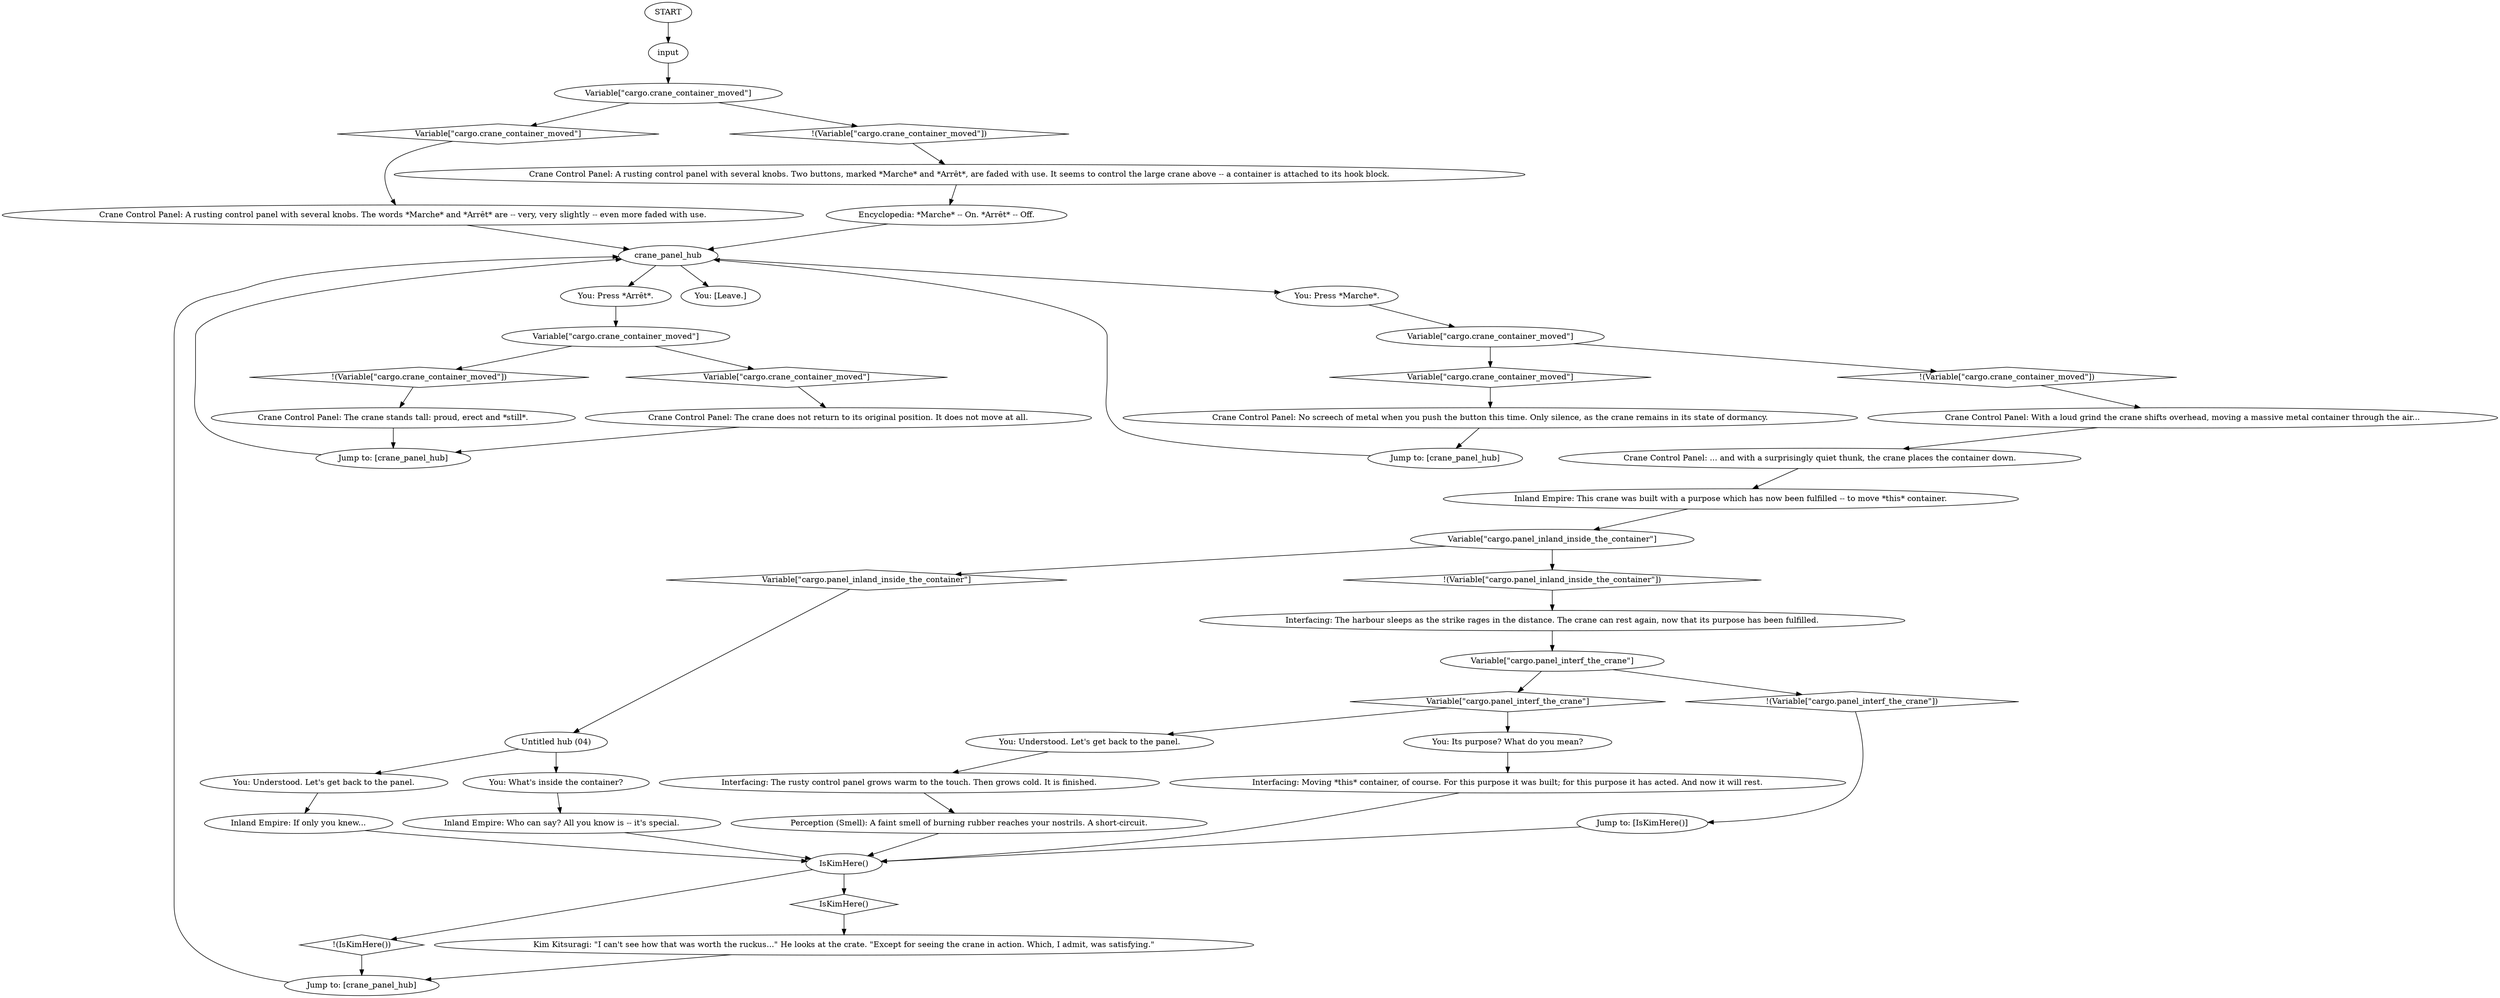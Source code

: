 # CONTAINERYARD / PANEL
# very likely we need this panel to make mega-rich-light-bendy-guy container move.
# ==================================================
digraph G {
	  0 [label="START"];
	  1 [label="input"];
	  2 [label="You: [Leave.]"];
	  3 [label="Encyclopedia: *Marche* -- On. *Arrêt* -- Off."];
	  4 [label="IsKimHere()"];
	  5 [label="IsKimHere()", shape=diamond];
	  6 [label="!(IsKimHere())", shape=diamond];
	  7 [label="Crane Control Panel: No screech of metal when you push the button this time. Only silence, as the crane remains in its state of dormancy."];
	  8 [label="Crane Control Panel: The crane does not return to its original position. It does not move at all."];
	  9 [label="Crane Control Panel: With a loud grind the crane shifts overhead, moving a massive metal container through the air..."];
	  10 [label="You: Understood. Let's get back to the panel."];
	  11 [label="Jump to: [crane_panel_hub]"];
	  12 [label="Perception (Smell): A faint smell of burning rubber reaches your nostrils. A short-circuit."];
	  13 [label="Variable[\"cargo.crane_container_moved\"]"];
	  14 [label="Variable[\"cargo.crane_container_moved\"]", shape=diamond];
	  15 [label="!(Variable[\"cargo.crane_container_moved\"])", shape=diamond];
	  16 [label="Inland Empire: This crane was built with a purpose which has now been fulfilled -- to move *this* container."];
	  17 [label="Jump to: [IsKimHere()]"];
	  18 [label="You: Press *Arrêt*."];
	  19 [label="Variable[\"cargo.crane_container_moved\"]"];
	  20 [label="Variable[\"cargo.crane_container_moved\"]", shape=diamond];
	  21 [label="!(Variable[\"cargo.crane_container_moved\"])", shape=diamond];
	  22 [label="You: Understood. Let's get back to the panel."];
	  23 [label="Kim Kitsuragi: \"I can't see how that was worth the ruckus...\" He looks at the crate. \"Except for seeing the crane in action. Which, I admit, was satisfying.\""];
	  24 [label="Jump to: [crane_panel_hub]"];
	  25 [label="Jump to: [crane_panel_hub]"];
	  26 [label="You: Its purpose? What do you mean?"];
	  27 [label="Interfacing: The harbour sleeps as the strike rages in the distance. The crane can rest again, now that its purpose has been fulfilled."];
	  28 [label="Variable[\"cargo.panel_interf_the_crane\"]"];
	  29 [label="Variable[\"cargo.panel_interf_the_crane\"]", shape=diamond];
	  30 [label="!(Variable[\"cargo.panel_interf_the_crane\"])", shape=diamond];
	  31 [label="Inland Empire: If only you knew..."];
	  32 [label="You: What's inside the container?"];
	  33 [label="You: Press *Marche*."];
	  34 [label="Inland Empire: Who can say? All you know is -- it's special."];
	  35 [label="Untitled hub (04)"];
	  36 [label="crane_panel_hub"];
	  37 [label="Crane Control Panel: A rusting control panel with several knobs. Two buttons, marked *Marche* and *Arrêt*, are faded with use. It seems to control the large crane above -- a container is attached to its hook block."];
	  38 [label="Crane Control Panel: ... and with a surprisingly quiet thunk, the crane places the container down."];
	  39 [label="Interfacing: The rusty control panel grows warm to the touch. Then grows cold. It is finished."];
	  41 [label="Interfacing: Moving *this* container, of course. For this purpose it was built; for this purpose it has acted. And now it will rest."];
	  42 [label="Variable[\"cargo.panel_inland_inside_the_container\"]"];
	  43 [label="Variable[\"cargo.panel_inland_inside_the_container\"]", shape=diamond];
	  44 [label="!(Variable[\"cargo.panel_inland_inside_the_container\"])", shape=diamond];
	  45 [label="Variable[\"cargo.crane_container_moved\"]"];
	  46 [label="Variable[\"cargo.crane_container_moved\"]", shape=diamond];
	  47 [label="!(Variable[\"cargo.crane_container_moved\"])", shape=diamond];
	  48 [label="Crane Control Panel: The crane stands tall: proud, erect and *still*."];
	  49 [label="Crane Control Panel: A rusting control panel with several knobs. The words *Marche* and *Arrêt* are -- very, very slightly -- even more faded with use."];
	  0 -> 1
	  1 -> 45
	  3 -> 36
	  4 -> 5
	  4 -> 6
	  5 -> 23
	  6 -> 11
	  7 -> 25
	  8 -> 24
	  9 -> 38
	  10 -> 39
	  11 -> 36
	  12 -> 4
	  13 -> 14
	  13 -> 15
	  14 -> 8
	  15 -> 48
	  16 -> 42
	  17 -> 4
	  18 -> 13
	  19 -> 20
	  19 -> 21
	  20 -> 7
	  21 -> 9
	  22 -> 31
	  23 -> 11
	  24 -> 36
	  25 -> 36
	  26 -> 41
	  27 -> 28
	  28 -> 29
	  28 -> 30
	  29 -> 26
	  29 -> 10
	  30 -> 17
	  31 -> 4
	  32 -> 34
	  33 -> 19
	  34 -> 4
	  35 -> 32
	  35 -> 22
	  36 -> 33
	  36 -> 18
	  36 -> 2
	  37 -> 3
	  38 -> 16
	  39 -> 12
	  41 -> 4
	  42 -> 43
	  42 -> 44
	  43 -> 35
	  44 -> 27
	  45 -> 46
	  45 -> 47
	  46 -> 49
	  47 -> 37
	  48 -> 24
	  49 -> 36
}

